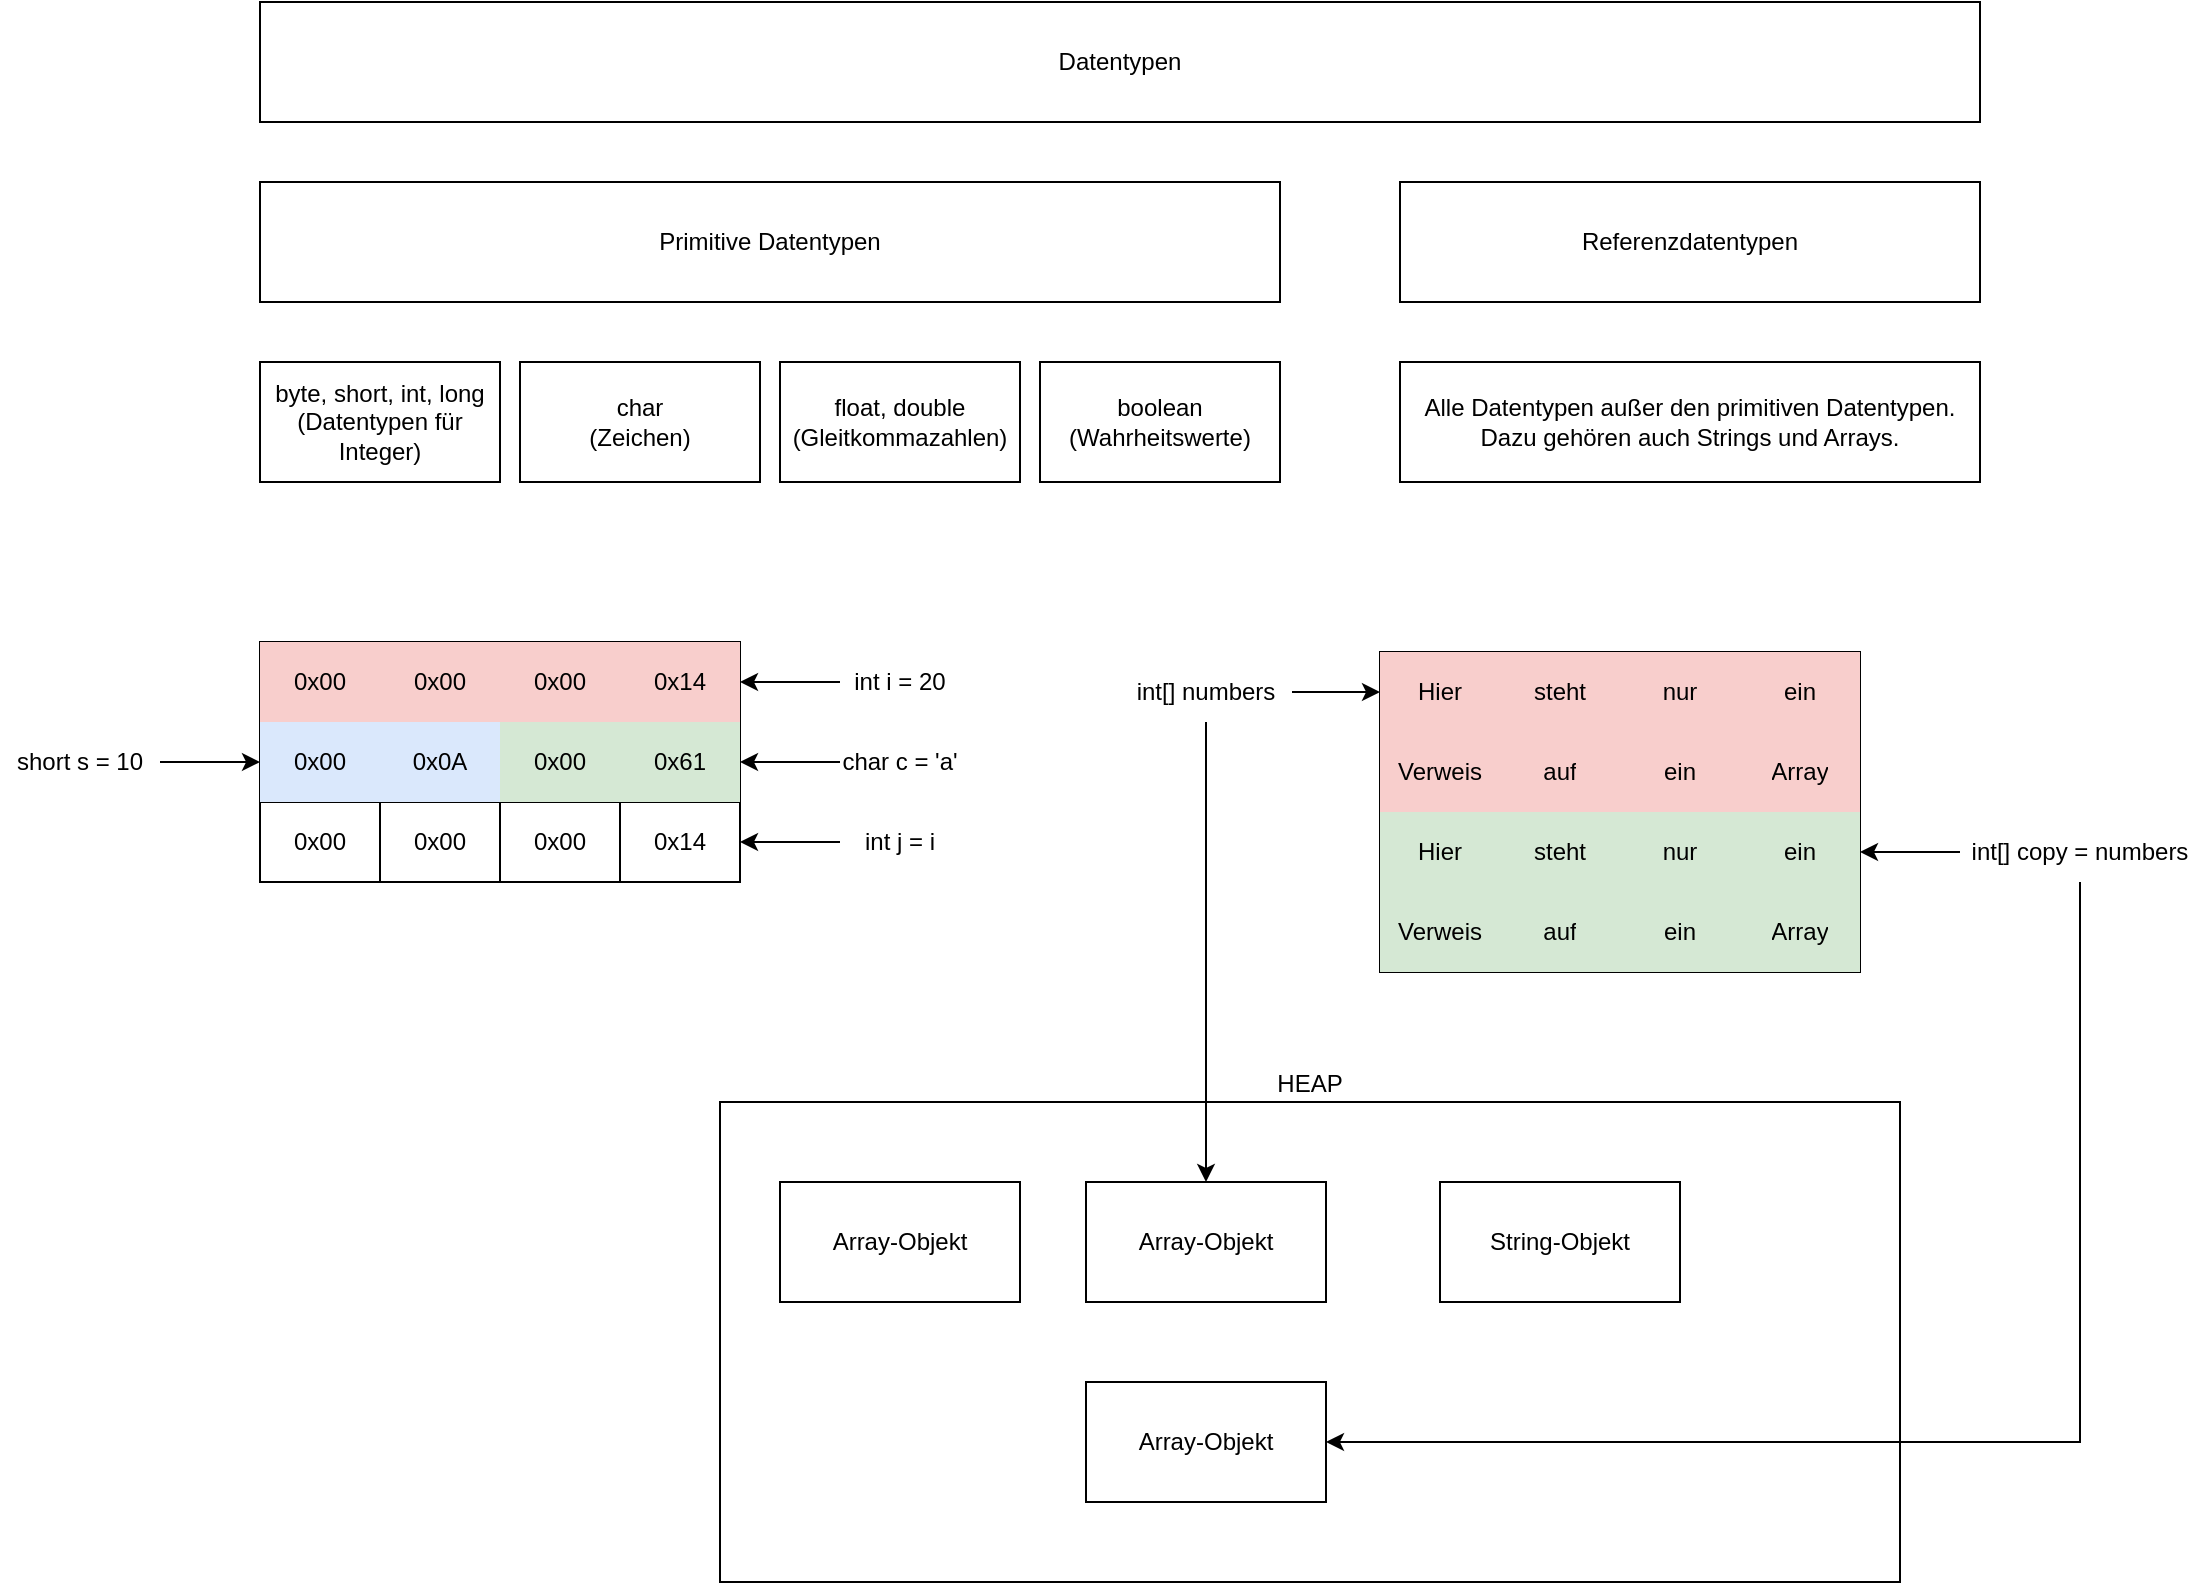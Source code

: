 <mxfile version="24.7.8">
  <diagram name="Seite-1" id="SViaahPTypZJZFb09nmS">
    <mxGraphModel dx="2261" dy="844" grid="1" gridSize="10" guides="1" tooltips="1" connect="1" arrows="1" fold="1" page="1" pageScale="1" pageWidth="827" pageHeight="1169" math="0" shadow="0">
      <root>
        <mxCell id="0" />
        <mxCell id="1" parent="0" />
        <mxCell id="QyemeGo5NlRu29nv4Hdq-1" value="Datentypen" style="rounded=0;whiteSpace=wrap;html=1;" vertex="1" parent="1">
          <mxGeometry x="-50" y="80" width="860" height="60" as="geometry" />
        </mxCell>
        <mxCell id="QyemeGo5NlRu29nv4Hdq-2" value="Primitive Datentypen" style="rounded=0;whiteSpace=wrap;html=1;" vertex="1" parent="1">
          <mxGeometry x="-50" y="170" width="510" height="60" as="geometry" />
        </mxCell>
        <mxCell id="QyemeGo5NlRu29nv4Hdq-3" value="Referenzdatentypen" style="rounded=0;whiteSpace=wrap;html=1;" vertex="1" parent="1">
          <mxGeometry x="520" y="170" width="290" height="60" as="geometry" />
        </mxCell>
        <mxCell id="QyemeGo5NlRu29nv4Hdq-4" value="byte, short, int, long&lt;div&gt;(Datentypen für Integer)&lt;/div&gt;" style="rounded=0;whiteSpace=wrap;html=1;" vertex="1" parent="1">
          <mxGeometry x="-50" y="260" width="120" height="60" as="geometry" />
        </mxCell>
        <mxCell id="QyemeGo5NlRu29nv4Hdq-5" value="boolean&lt;div&gt;(Wahrheitswerte)&lt;/div&gt;" style="rounded=0;whiteSpace=wrap;html=1;" vertex="1" parent="1">
          <mxGeometry x="340" y="260" width="120" height="60" as="geometry" />
        </mxCell>
        <mxCell id="QyemeGo5NlRu29nv4Hdq-6" value="char&lt;br&gt;(Zeichen)" style="rounded=0;whiteSpace=wrap;html=1;" vertex="1" parent="1">
          <mxGeometry x="80" y="260" width="120" height="60" as="geometry" />
        </mxCell>
        <mxCell id="QyemeGo5NlRu29nv4Hdq-7" value="float, double&lt;div&gt;(Gleitkommazahlen)&lt;/div&gt;" style="rounded=0;whiteSpace=wrap;html=1;" vertex="1" parent="1">
          <mxGeometry x="210" y="260" width="120" height="60" as="geometry" />
        </mxCell>
        <mxCell id="QyemeGo5NlRu29nv4Hdq-8" value="" style="shape=table;startSize=0;container=1;collapsible=0;childLayout=tableLayout;" vertex="1" parent="1">
          <mxGeometry x="-50" y="400" width="240" height="120" as="geometry" />
        </mxCell>
        <mxCell id="QyemeGo5NlRu29nv4Hdq-9" value="" style="shape=tableRow;horizontal=0;startSize=0;swimlaneHead=0;swimlaneBody=0;strokeColor=inherit;top=0;left=0;bottom=0;right=0;collapsible=0;dropTarget=0;fillColor=none;points=[[0,0.5],[1,0.5]];portConstraint=eastwest;" vertex="1" parent="QyemeGo5NlRu29nv4Hdq-8">
          <mxGeometry width="240" height="40" as="geometry" />
        </mxCell>
        <mxCell id="QyemeGo5NlRu29nv4Hdq-10" value="0x00" style="shape=partialRectangle;html=1;whiteSpace=wrap;connectable=0;strokeColor=#b85450;overflow=hidden;fillColor=#f8cecc;top=0;left=0;bottom=0;right=0;pointerEvents=1;" vertex="1" parent="QyemeGo5NlRu29nv4Hdq-9">
          <mxGeometry width="60" height="40" as="geometry">
            <mxRectangle width="60" height="40" as="alternateBounds" />
          </mxGeometry>
        </mxCell>
        <mxCell id="QyemeGo5NlRu29nv4Hdq-11" value="0x00" style="shape=partialRectangle;html=1;whiteSpace=wrap;connectable=0;strokeColor=#b85450;overflow=hidden;fillColor=#f8cecc;top=0;left=0;bottom=0;right=0;pointerEvents=1;" vertex="1" parent="QyemeGo5NlRu29nv4Hdq-9">
          <mxGeometry x="60" width="60" height="40" as="geometry">
            <mxRectangle width="60" height="40" as="alternateBounds" />
          </mxGeometry>
        </mxCell>
        <mxCell id="QyemeGo5NlRu29nv4Hdq-12" value="0x00" style="shape=partialRectangle;html=1;whiteSpace=wrap;connectable=0;strokeColor=#b85450;overflow=hidden;fillColor=#f8cecc;top=0;left=0;bottom=0;right=0;pointerEvents=1;" vertex="1" parent="QyemeGo5NlRu29nv4Hdq-9">
          <mxGeometry x="120" width="60" height="40" as="geometry">
            <mxRectangle width="60" height="40" as="alternateBounds" />
          </mxGeometry>
        </mxCell>
        <mxCell id="QyemeGo5NlRu29nv4Hdq-13" value="0x14" style="shape=partialRectangle;html=1;whiteSpace=wrap;connectable=0;strokeColor=#b85450;overflow=hidden;fillColor=#f8cecc;top=0;left=0;bottom=0;right=0;pointerEvents=1;" vertex="1" parent="QyemeGo5NlRu29nv4Hdq-9">
          <mxGeometry x="180" width="60" height="40" as="geometry">
            <mxRectangle width="60" height="40" as="alternateBounds" />
          </mxGeometry>
        </mxCell>
        <mxCell id="QyemeGo5NlRu29nv4Hdq-14" value="" style="shape=tableRow;horizontal=0;startSize=0;swimlaneHead=0;swimlaneBody=0;strokeColor=inherit;top=0;left=0;bottom=0;right=0;collapsible=0;dropTarget=0;fillColor=none;points=[[0,0.5],[1,0.5]];portConstraint=eastwest;" vertex="1" parent="QyemeGo5NlRu29nv4Hdq-8">
          <mxGeometry y="40" width="240" height="40" as="geometry" />
        </mxCell>
        <mxCell id="QyemeGo5NlRu29nv4Hdq-15" value="0x00" style="shape=partialRectangle;html=1;whiteSpace=wrap;connectable=0;strokeColor=#6c8ebf;overflow=hidden;fillColor=#dae8fc;top=0;left=0;bottom=0;right=0;pointerEvents=1;" vertex="1" parent="QyemeGo5NlRu29nv4Hdq-14">
          <mxGeometry width="60" height="40" as="geometry">
            <mxRectangle width="60" height="40" as="alternateBounds" />
          </mxGeometry>
        </mxCell>
        <mxCell id="QyemeGo5NlRu29nv4Hdq-16" value="0x0A" style="shape=partialRectangle;html=1;whiteSpace=wrap;connectable=0;strokeColor=#6c8ebf;overflow=hidden;fillColor=#dae8fc;top=0;left=0;bottom=0;right=0;pointerEvents=1;" vertex="1" parent="QyemeGo5NlRu29nv4Hdq-14">
          <mxGeometry x="60" width="60" height="40" as="geometry">
            <mxRectangle width="60" height="40" as="alternateBounds" />
          </mxGeometry>
        </mxCell>
        <mxCell id="QyemeGo5NlRu29nv4Hdq-17" value="0x00" style="shape=partialRectangle;html=1;whiteSpace=wrap;connectable=0;strokeColor=#000000;overflow=hidden;fillColor=#d5e8d4;top=0;left=0;bottom=0;right=0;pointerEvents=1;" vertex="1" parent="QyemeGo5NlRu29nv4Hdq-14">
          <mxGeometry x="120" width="60" height="40" as="geometry">
            <mxRectangle width="60" height="40" as="alternateBounds" />
          </mxGeometry>
        </mxCell>
        <mxCell id="QyemeGo5NlRu29nv4Hdq-18" value="0x61" style="shape=partialRectangle;html=1;whiteSpace=wrap;connectable=0;strokeColor=#000000;overflow=hidden;fillColor=#d5e8d4;top=0;left=0;bottom=0;right=0;pointerEvents=1;" vertex="1" parent="QyemeGo5NlRu29nv4Hdq-14">
          <mxGeometry x="180" width="60" height="40" as="geometry">
            <mxRectangle width="60" height="40" as="alternateBounds" />
          </mxGeometry>
        </mxCell>
        <mxCell id="QyemeGo5NlRu29nv4Hdq-19" value="" style="shape=tableRow;horizontal=0;startSize=0;swimlaneHead=0;swimlaneBody=0;strokeColor=inherit;top=0;left=0;bottom=0;right=0;collapsible=0;dropTarget=0;fillColor=none;points=[[0,0.5],[1,0.5]];portConstraint=eastwest;" vertex="1" parent="QyemeGo5NlRu29nv4Hdq-8">
          <mxGeometry y="80" width="240" height="40" as="geometry" />
        </mxCell>
        <mxCell id="QyemeGo5NlRu29nv4Hdq-20" value="0x00" style="shape=partialRectangle;html=1;whiteSpace=wrap;connectable=0;strokeColor=inherit;overflow=hidden;fillColor=none;top=0;left=0;bottom=0;right=0;pointerEvents=1;" vertex="1" parent="QyemeGo5NlRu29nv4Hdq-19">
          <mxGeometry width="60" height="40" as="geometry">
            <mxRectangle width="60" height="40" as="alternateBounds" />
          </mxGeometry>
        </mxCell>
        <mxCell id="QyemeGo5NlRu29nv4Hdq-21" value="0x00" style="shape=partialRectangle;html=1;whiteSpace=wrap;connectable=0;strokeColor=inherit;overflow=hidden;fillColor=none;top=0;left=0;bottom=0;right=0;pointerEvents=1;" vertex="1" parent="QyemeGo5NlRu29nv4Hdq-19">
          <mxGeometry x="60" width="60" height="40" as="geometry">
            <mxRectangle width="60" height="40" as="alternateBounds" />
          </mxGeometry>
        </mxCell>
        <mxCell id="QyemeGo5NlRu29nv4Hdq-22" value="0x00" style="shape=partialRectangle;html=1;whiteSpace=wrap;connectable=0;strokeColor=inherit;overflow=hidden;fillColor=none;top=0;left=0;bottom=0;right=0;pointerEvents=1;" vertex="1" parent="QyemeGo5NlRu29nv4Hdq-19">
          <mxGeometry x="120" width="60" height="40" as="geometry">
            <mxRectangle width="60" height="40" as="alternateBounds" />
          </mxGeometry>
        </mxCell>
        <mxCell id="QyemeGo5NlRu29nv4Hdq-23" value="0x14" style="shape=partialRectangle;html=1;whiteSpace=wrap;connectable=0;strokeColor=inherit;overflow=hidden;fillColor=none;top=0;left=0;bottom=0;right=0;pointerEvents=1;" vertex="1" parent="QyemeGo5NlRu29nv4Hdq-19">
          <mxGeometry x="180" width="60" height="40" as="geometry">
            <mxRectangle width="60" height="40" as="alternateBounds" />
          </mxGeometry>
        </mxCell>
        <mxCell id="QyemeGo5NlRu29nv4Hdq-25" style="edgeStyle=orthogonalEdgeStyle;rounded=0;orthogonalLoop=1;jettySize=auto;html=1;entryX=1;entryY=0.5;entryDx=0;entryDy=0;" edge="1" parent="1" source="QyemeGo5NlRu29nv4Hdq-24" target="QyemeGo5NlRu29nv4Hdq-9">
          <mxGeometry relative="1" as="geometry" />
        </mxCell>
        <mxCell id="QyemeGo5NlRu29nv4Hdq-24" value="int i = 20" style="text;html=1;align=center;verticalAlign=middle;whiteSpace=wrap;rounded=0;" vertex="1" parent="1">
          <mxGeometry x="240" y="405" width="60" height="30" as="geometry" />
        </mxCell>
        <mxCell id="QyemeGo5NlRu29nv4Hdq-27" style="edgeStyle=orthogonalEdgeStyle;rounded=0;orthogonalLoop=1;jettySize=auto;html=1;entryX=0;entryY=0.5;entryDx=0;entryDy=0;" edge="1" parent="1" source="QyemeGo5NlRu29nv4Hdq-26" target="QyemeGo5NlRu29nv4Hdq-14">
          <mxGeometry relative="1" as="geometry" />
        </mxCell>
        <mxCell id="QyemeGo5NlRu29nv4Hdq-26" value="short s = 10" style="text;html=1;align=center;verticalAlign=middle;whiteSpace=wrap;rounded=0;" vertex="1" parent="1">
          <mxGeometry x="-180" y="445" width="80" height="30" as="geometry" />
        </mxCell>
        <mxCell id="QyemeGo5NlRu29nv4Hdq-29" style="edgeStyle=orthogonalEdgeStyle;rounded=0;orthogonalLoop=1;jettySize=auto;html=1;entryX=1;entryY=0.5;entryDx=0;entryDy=0;" edge="1" parent="1" source="QyemeGo5NlRu29nv4Hdq-28" target="QyemeGo5NlRu29nv4Hdq-14">
          <mxGeometry relative="1" as="geometry" />
        </mxCell>
        <mxCell id="QyemeGo5NlRu29nv4Hdq-28" value="char c = &#39;a&#39;" style="text;html=1;align=center;verticalAlign=middle;whiteSpace=wrap;rounded=0;" vertex="1" parent="1">
          <mxGeometry x="240" y="445" width="60" height="30" as="geometry" />
        </mxCell>
        <mxCell id="QyemeGo5NlRu29nv4Hdq-31" style="edgeStyle=orthogonalEdgeStyle;rounded=0;orthogonalLoop=1;jettySize=auto;html=1;entryX=1;entryY=0.5;entryDx=0;entryDy=0;" edge="1" parent="1" source="QyemeGo5NlRu29nv4Hdq-30" target="QyemeGo5NlRu29nv4Hdq-19">
          <mxGeometry relative="1" as="geometry" />
        </mxCell>
        <mxCell id="QyemeGo5NlRu29nv4Hdq-30" value="int j = i" style="text;html=1;align=center;verticalAlign=middle;whiteSpace=wrap;rounded=0;" vertex="1" parent="1">
          <mxGeometry x="240" y="485" width="60" height="30" as="geometry" />
        </mxCell>
        <mxCell id="QyemeGo5NlRu29nv4Hdq-32" value="" style="shape=table;startSize=0;container=1;collapsible=0;childLayout=tableLayout;" vertex="1" parent="1">
          <mxGeometry x="510" y="405" width="240" height="160" as="geometry" />
        </mxCell>
        <mxCell id="QyemeGo5NlRu29nv4Hdq-33" value="" style="shape=tableRow;horizontal=0;startSize=0;swimlaneHead=0;swimlaneBody=0;strokeColor=inherit;top=0;left=0;bottom=0;right=0;collapsible=0;dropTarget=0;fillColor=none;points=[[0,0.5],[1,0.5]];portConstraint=eastwest;" vertex="1" parent="QyemeGo5NlRu29nv4Hdq-32">
          <mxGeometry width="240" height="40" as="geometry" />
        </mxCell>
        <mxCell id="QyemeGo5NlRu29nv4Hdq-34" value="Hier" style="shape=partialRectangle;html=1;whiteSpace=wrap;connectable=0;strokeColor=#b85450;overflow=hidden;fillColor=#f8cecc;top=0;left=0;bottom=0;right=0;pointerEvents=1;" vertex="1" parent="QyemeGo5NlRu29nv4Hdq-33">
          <mxGeometry width="60" height="40" as="geometry">
            <mxRectangle width="60" height="40" as="alternateBounds" />
          </mxGeometry>
        </mxCell>
        <mxCell id="QyemeGo5NlRu29nv4Hdq-35" value="steht" style="shape=partialRectangle;html=1;whiteSpace=wrap;connectable=0;strokeColor=#b85450;overflow=hidden;fillColor=#f8cecc;top=0;left=0;bottom=0;right=0;pointerEvents=1;" vertex="1" parent="QyemeGo5NlRu29nv4Hdq-33">
          <mxGeometry x="60" width="60" height="40" as="geometry">
            <mxRectangle width="60" height="40" as="alternateBounds" />
          </mxGeometry>
        </mxCell>
        <mxCell id="QyemeGo5NlRu29nv4Hdq-36" value="nur" style="shape=partialRectangle;html=1;whiteSpace=wrap;connectable=0;strokeColor=#b85450;overflow=hidden;fillColor=#f8cecc;top=0;left=0;bottom=0;right=0;pointerEvents=1;" vertex="1" parent="QyemeGo5NlRu29nv4Hdq-33">
          <mxGeometry x="120" width="60" height="40" as="geometry">
            <mxRectangle width="60" height="40" as="alternateBounds" />
          </mxGeometry>
        </mxCell>
        <mxCell id="QyemeGo5NlRu29nv4Hdq-37" value="ein" style="shape=partialRectangle;html=1;whiteSpace=wrap;connectable=0;strokeColor=#b85450;overflow=hidden;fillColor=#f8cecc;top=0;left=0;bottom=0;right=0;pointerEvents=1;" vertex="1" parent="QyemeGo5NlRu29nv4Hdq-33">
          <mxGeometry x="180" width="60" height="40" as="geometry">
            <mxRectangle width="60" height="40" as="alternateBounds" />
          </mxGeometry>
        </mxCell>
        <mxCell id="QyemeGo5NlRu29nv4Hdq-38" value="" style="shape=tableRow;horizontal=0;startSize=0;swimlaneHead=0;swimlaneBody=0;strokeColor=inherit;top=0;left=0;bottom=0;right=0;collapsible=0;dropTarget=0;fillColor=none;points=[[0,0.5],[1,0.5]];portConstraint=eastwest;" vertex="1" parent="QyemeGo5NlRu29nv4Hdq-32">
          <mxGeometry y="40" width="240" height="40" as="geometry" />
        </mxCell>
        <mxCell id="QyemeGo5NlRu29nv4Hdq-39" value="Verweis" style="shape=partialRectangle;html=1;whiteSpace=wrap;connectable=0;strokeColor=#b85450;overflow=hidden;fillColor=#f8cecc;top=0;left=0;bottom=0;right=0;pointerEvents=1;" vertex="1" parent="QyemeGo5NlRu29nv4Hdq-38">
          <mxGeometry width="60" height="40" as="geometry">
            <mxRectangle width="60" height="40" as="alternateBounds" />
          </mxGeometry>
        </mxCell>
        <mxCell id="QyemeGo5NlRu29nv4Hdq-40" value="auf" style="shape=partialRectangle;html=1;whiteSpace=wrap;connectable=0;strokeColor=#b85450;overflow=hidden;fillColor=#f8cecc;top=0;left=0;bottom=0;right=0;pointerEvents=1;" vertex="1" parent="QyemeGo5NlRu29nv4Hdq-38">
          <mxGeometry x="60" width="60" height="40" as="geometry">
            <mxRectangle width="60" height="40" as="alternateBounds" />
          </mxGeometry>
        </mxCell>
        <mxCell id="QyemeGo5NlRu29nv4Hdq-41" value="ein" style="shape=partialRectangle;html=1;whiteSpace=wrap;connectable=0;strokeColor=#b85450;overflow=hidden;fillColor=#f8cecc;top=0;left=0;bottom=0;right=0;pointerEvents=1;" vertex="1" parent="QyemeGo5NlRu29nv4Hdq-38">
          <mxGeometry x="120" width="60" height="40" as="geometry">
            <mxRectangle width="60" height="40" as="alternateBounds" />
          </mxGeometry>
        </mxCell>
        <mxCell id="QyemeGo5NlRu29nv4Hdq-42" value="Array" style="shape=partialRectangle;html=1;whiteSpace=wrap;connectable=0;strokeColor=#b85450;overflow=hidden;fillColor=#f8cecc;top=0;left=0;bottom=0;right=0;pointerEvents=1;" vertex="1" parent="QyemeGo5NlRu29nv4Hdq-38">
          <mxGeometry x="180" width="60" height="40" as="geometry">
            <mxRectangle width="60" height="40" as="alternateBounds" />
          </mxGeometry>
        </mxCell>
        <mxCell id="QyemeGo5NlRu29nv4Hdq-43" style="shape=tableRow;horizontal=0;startSize=0;swimlaneHead=0;swimlaneBody=0;strokeColor=inherit;top=0;left=0;bottom=0;right=0;collapsible=0;dropTarget=0;fillColor=none;points=[[0,0.5],[1,0.5]];portConstraint=eastwest;" vertex="1" parent="QyemeGo5NlRu29nv4Hdq-32">
          <mxGeometry y="80" width="240" height="40" as="geometry" />
        </mxCell>
        <mxCell id="QyemeGo5NlRu29nv4Hdq-44" value="Hier" style="shape=partialRectangle;html=1;whiteSpace=wrap;connectable=0;strokeColor=#82b366;overflow=hidden;fillColor=#d5e8d4;top=0;left=0;bottom=0;right=0;pointerEvents=1;" vertex="1" parent="QyemeGo5NlRu29nv4Hdq-43">
          <mxGeometry width="60" height="40" as="geometry">
            <mxRectangle width="60" height="40" as="alternateBounds" />
          </mxGeometry>
        </mxCell>
        <mxCell id="QyemeGo5NlRu29nv4Hdq-45" value="steht" style="shape=partialRectangle;html=1;whiteSpace=wrap;connectable=0;strokeColor=#82b366;overflow=hidden;fillColor=#d5e8d4;top=0;left=0;bottom=0;right=0;pointerEvents=1;" vertex="1" parent="QyemeGo5NlRu29nv4Hdq-43">
          <mxGeometry x="60" width="60" height="40" as="geometry">
            <mxRectangle width="60" height="40" as="alternateBounds" />
          </mxGeometry>
        </mxCell>
        <mxCell id="QyemeGo5NlRu29nv4Hdq-46" value="nur" style="shape=partialRectangle;html=1;whiteSpace=wrap;connectable=0;strokeColor=#82b366;overflow=hidden;fillColor=#d5e8d4;top=0;left=0;bottom=0;right=0;pointerEvents=1;" vertex="1" parent="QyemeGo5NlRu29nv4Hdq-43">
          <mxGeometry x="120" width="60" height="40" as="geometry">
            <mxRectangle width="60" height="40" as="alternateBounds" />
          </mxGeometry>
        </mxCell>
        <mxCell id="QyemeGo5NlRu29nv4Hdq-47" value="ein" style="shape=partialRectangle;html=1;whiteSpace=wrap;connectable=0;strokeColor=#82b366;overflow=hidden;fillColor=#d5e8d4;top=0;left=0;bottom=0;right=0;pointerEvents=1;" vertex="1" parent="QyemeGo5NlRu29nv4Hdq-43">
          <mxGeometry x="180" width="60" height="40" as="geometry">
            <mxRectangle width="60" height="40" as="alternateBounds" />
          </mxGeometry>
        </mxCell>
        <mxCell id="QyemeGo5NlRu29nv4Hdq-48" style="shape=tableRow;horizontal=0;startSize=0;swimlaneHead=0;swimlaneBody=0;strokeColor=inherit;top=0;left=0;bottom=0;right=0;collapsible=0;dropTarget=0;fillColor=none;points=[[0,0.5],[1,0.5]];portConstraint=eastwest;" vertex="1" parent="QyemeGo5NlRu29nv4Hdq-32">
          <mxGeometry y="120" width="240" height="40" as="geometry" />
        </mxCell>
        <mxCell id="QyemeGo5NlRu29nv4Hdq-49" value="Verweis" style="shape=partialRectangle;html=1;whiteSpace=wrap;connectable=0;strokeColor=#82b366;overflow=hidden;fillColor=#d5e8d4;top=0;left=0;bottom=0;right=0;pointerEvents=1;" vertex="1" parent="QyemeGo5NlRu29nv4Hdq-48">
          <mxGeometry width="60" height="40" as="geometry">
            <mxRectangle width="60" height="40" as="alternateBounds" />
          </mxGeometry>
        </mxCell>
        <mxCell id="QyemeGo5NlRu29nv4Hdq-50" value="auf" style="shape=partialRectangle;html=1;whiteSpace=wrap;connectable=0;strokeColor=#82b366;overflow=hidden;fillColor=#d5e8d4;top=0;left=0;bottom=0;right=0;pointerEvents=1;" vertex="1" parent="QyemeGo5NlRu29nv4Hdq-48">
          <mxGeometry x="60" width="60" height="40" as="geometry">
            <mxRectangle width="60" height="40" as="alternateBounds" />
          </mxGeometry>
        </mxCell>
        <mxCell id="QyemeGo5NlRu29nv4Hdq-51" value="ein" style="shape=partialRectangle;html=1;whiteSpace=wrap;connectable=0;strokeColor=#82b366;overflow=hidden;fillColor=#d5e8d4;top=0;left=0;bottom=0;right=0;pointerEvents=1;" vertex="1" parent="QyemeGo5NlRu29nv4Hdq-48">
          <mxGeometry x="120" width="60" height="40" as="geometry">
            <mxRectangle width="60" height="40" as="alternateBounds" />
          </mxGeometry>
        </mxCell>
        <mxCell id="QyemeGo5NlRu29nv4Hdq-52" value="Array" style="shape=partialRectangle;html=1;whiteSpace=wrap;connectable=0;strokeColor=#82b366;overflow=hidden;fillColor=#d5e8d4;top=0;left=0;bottom=0;right=0;pointerEvents=1;" vertex="1" parent="QyemeGo5NlRu29nv4Hdq-48">
          <mxGeometry x="180" width="60" height="40" as="geometry">
            <mxRectangle width="60" height="40" as="alternateBounds" />
          </mxGeometry>
        </mxCell>
        <mxCell id="QyemeGo5NlRu29nv4Hdq-54" style="edgeStyle=orthogonalEdgeStyle;rounded=0;orthogonalLoop=1;jettySize=auto;html=1;entryX=0;entryY=0.5;entryDx=0;entryDy=0;" edge="1" parent="1" source="QyemeGo5NlRu29nv4Hdq-53" target="QyemeGo5NlRu29nv4Hdq-33">
          <mxGeometry relative="1" as="geometry" />
        </mxCell>
        <mxCell id="QyemeGo5NlRu29nv4Hdq-53" value="int[] numbers" style="text;html=1;align=center;verticalAlign=middle;whiteSpace=wrap;rounded=0;" vertex="1" parent="1">
          <mxGeometry x="380" y="410" width="86" height="30" as="geometry" />
        </mxCell>
        <mxCell id="QyemeGo5NlRu29nv4Hdq-55" value="Alle Datentypen außer den primitiven Datentypen. Dazu gehören auch Strings und Arrays." style="rounded=0;whiteSpace=wrap;html=1;" vertex="1" parent="1">
          <mxGeometry x="520" y="260" width="290" height="60" as="geometry" />
        </mxCell>
        <mxCell id="QyemeGo5NlRu29nv4Hdq-56" value="HEAP" style="rounded=0;whiteSpace=wrap;html=1;labelPosition=center;verticalLabelPosition=top;align=center;verticalAlign=bottom;" vertex="1" parent="1">
          <mxGeometry x="180" y="630" width="590" height="240" as="geometry" />
        </mxCell>
        <mxCell id="QyemeGo5NlRu29nv4Hdq-57" value="Array-Objekt" style="rounded=0;whiteSpace=wrap;html=1;" vertex="1" parent="1">
          <mxGeometry x="363" y="670" width="120" height="60" as="geometry" />
        </mxCell>
        <mxCell id="QyemeGo5NlRu29nv4Hdq-58" value="String-Objekt" style="rounded=0;whiteSpace=wrap;html=1;" vertex="1" parent="1">
          <mxGeometry x="540" y="670" width="120" height="60" as="geometry" />
        </mxCell>
        <mxCell id="QyemeGo5NlRu29nv4Hdq-59" style="edgeStyle=orthogonalEdgeStyle;rounded=0;orthogonalLoop=1;jettySize=auto;html=1;entryX=0.5;entryY=0;entryDx=0;entryDy=0;" edge="1" parent="1" source="QyemeGo5NlRu29nv4Hdq-53" target="QyemeGo5NlRu29nv4Hdq-57">
          <mxGeometry relative="1" as="geometry">
            <Array as="points">
              <mxPoint x="423" y="570" />
              <mxPoint x="423" y="570" />
            </Array>
          </mxGeometry>
        </mxCell>
        <mxCell id="QyemeGo5NlRu29nv4Hdq-60" value="Array-Objekt" style="rounded=0;whiteSpace=wrap;html=1;" vertex="1" parent="1">
          <mxGeometry x="210" y="670" width="120" height="60" as="geometry" />
        </mxCell>
        <mxCell id="QyemeGo5NlRu29nv4Hdq-62" style="edgeStyle=orthogonalEdgeStyle;rounded=0;orthogonalLoop=1;jettySize=auto;html=1;entryX=1;entryY=0.5;entryDx=0;entryDy=0;" edge="1" parent="1" source="QyemeGo5NlRu29nv4Hdq-61" target="QyemeGo5NlRu29nv4Hdq-43">
          <mxGeometry relative="1" as="geometry" />
        </mxCell>
        <mxCell id="QyemeGo5NlRu29nv4Hdq-63" style="edgeStyle=orthogonalEdgeStyle;rounded=0;orthogonalLoop=1;jettySize=auto;html=1;entryX=1;entryY=0.5;entryDx=0;entryDy=0;" edge="1" parent="1" source="QyemeGo5NlRu29nv4Hdq-61" target="QyemeGo5NlRu29nv4Hdq-64">
          <mxGeometry relative="1" as="geometry">
            <Array as="points">
              <mxPoint x="860" y="800" />
            </Array>
          </mxGeometry>
        </mxCell>
        <mxCell id="QyemeGo5NlRu29nv4Hdq-61" value="int[] copy = numbers" style="text;html=1;align=center;verticalAlign=middle;whiteSpace=wrap;rounded=0;" vertex="1" parent="1">
          <mxGeometry x="800" y="490" width="120" height="30" as="geometry" />
        </mxCell>
        <mxCell id="QyemeGo5NlRu29nv4Hdq-64" value="Array-Objekt" style="rounded=0;whiteSpace=wrap;html=1;" vertex="1" parent="1">
          <mxGeometry x="363" y="770" width="120" height="60" as="geometry" />
        </mxCell>
      </root>
    </mxGraphModel>
  </diagram>
</mxfile>
